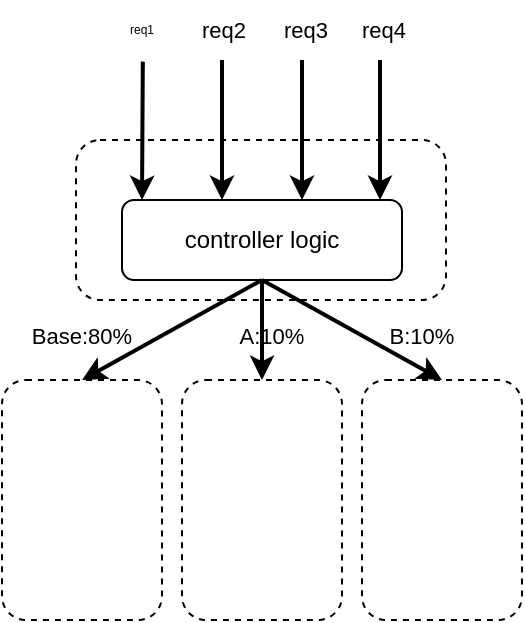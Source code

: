 <mxfile version="14.8.2" type="github">
  <diagram id="t6u6sFp4Q8MImZV2FgV0" name="Page-1">
    <mxGraphModel dx="378" dy="246" grid="1" gridSize="10" guides="1" tooltips="1" connect="1" arrows="1" fold="1" page="1" pageScale="1" pageWidth="850" pageHeight="1100" math="0" shadow="0">
      <root>
        <mxCell id="0" />
        <mxCell id="1" parent="0" />
        <mxCell id="OG7HBV8m11MwtrWSij0R-9" value="" style="rounded=1;whiteSpace=wrap;html=1;dashed=1;" vertex="1" parent="1">
          <mxGeometry x="147" y="200" width="185" height="80" as="geometry" />
        </mxCell>
        <mxCell id="OG7HBV8m11MwtrWSij0R-1" value="" style="endArrow=classic;html=1;strokeWidth=2;exitX=0.347;exitY=1.027;exitDx=0;exitDy=0;exitPerimeter=0;" edge="1" parent="1">
          <mxGeometry width="50" height="50" relative="1" as="geometry">
            <mxPoint x="180.41" y="160.81" as="sourcePoint" />
            <mxPoint x="180" y="230" as="targetPoint" />
          </mxGeometry>
        </mxCell>
        <mxCell id="OG7HBV8m11MwtrWSij0R-2" value="" style="endArrow=classic;html=1;strokeWidth=2;" edge="1" parent="1">
          <mxGeometry width="50" height="50" relative="1" as="geometry">
            <mxPoint x="220" y="160" as="sourcePoint" />
            <mxPoint x="220" y="230" as="targetPoint" />
          </mxGeometry>
        </mxCell>
        <mxCell id="OG7HBV8m11MwtrWSij0R-3" value="" style="endArrow=classic;html=1;strokeWidth=2;" edge="1" parent="1">
          <mxGeometry width="50" height="50" relative="1" as="geometry">
            <mxPoint x="260" y="160" as="sourcePoint" />
            <mxPoint x="260" y="230" as="targetPoint" />
          </mxGeometry>
        </mxCell>
        <mxCell id="OG7HBV8m11MwtrWSij0R-4" value="" style="endArrow=classic;html=1;strokeWidth=2;" edge="1" parent="1">
          <mxGeometry width="50" height="50" relative="1" as="geometry">
            <mxPoint x="299" y="160" as="sourcePoint" />
            <mxPoint x="299" y="230" as="targetPoint" />
          </mxGeometry>
        </mxCell>
        <mxCell id="OG7HBV8m11MwtrWSij0R-10" value="controller logic" style="rounded=1;whiteSpace=wrap;html=1;" vertex="1" parent="1">
          <mxGeometry x="170" y="230" width="140" height="40" as="geometry" />
        </mxCell>
        <mxCell id="OG7HBV8m11MwtrWSij0R-12" value="&lt;font style=&quot;font-size: 6px&quot;&gt;req1&lt;/font&gt;" style="text;html=1;strokeColor=none;fillColor=none;align=center;verticalAlign=middle;whiteSpace=wrap;rounded=0;fontSize=6;" vertex="1" parent="1">
          <mxGeometry x="170" y="135" width="20" height="20" as="geometry" />
        </mxCell>
        <mxCell id="OG7HBV8m11MwtrWSij0R-13" value="&lt;font style=&quot;font-size: 11px&quot;&gt;req2&lt;/font&gt;" style="text;html=1;strokeColor=none;fillColor=none;align=center;verticalAlign=middle;whiteSpace=wrap;rounded=0;" vertex="1" parent="1">
          <mxGeometry x="206" y="130" width="30" height="30" as="geometry" />
        </mxCell>
        <mxCell id="OG7HBV8m11MwtrWSij0R-14" value="&lt;font style=&quot;font-size: 11px&quot;&gt;req3&lt;/font&gt;" style="text;html=1;strokeColor=none;fillColor=none;align=center;verticalAlign=middle;whiteSpace=wrap;rounded=0;" vertex="1" parent="1">
          <mxGeometry x="247" y="130" width="30" height="30" as="geometry" />
        </mxCell>
        <mxCell id="OG7HBV8m11MwtrWSij0R-15" value="&lt;font style=&quot;font-size: 11px&quot;&gt;req4&lt;/font&gt;" style="text;html=1;strokeColor=none;fillColor=none;align=center;verticalAlign=middle;whiteSpace=wrap;rounded=0;" vertex="1" parent="1">
          <mxGeometry x="286" y="130" width="30" height="30" as="geometry" />
        </mxCell>
        <mxCell id="OG7HBV8m11MwtrWSij0R-16" value="" style="endArrow=classic;html=1;strokeWidth=2;exitX=0.5;exitY=1;exitDx=0;exitDy=0;" edge="1" parent="1" source="OG7HBV8m11MwtrWSij0R-10">
          <mxGeometry width="50" height="50" relative="1" as="geometry">
            <mxPoint x="240" y="320" as="sourcePoint" />
            <mxPoint x="150" y="320" as="targetPoint" />
          </mxGeometry>
        </mxCell>
        <mxCell id="OG7HBV8m11MwtrWSij0R-17" value="" style="endArrow=classic;html=1;strokeWidth=2;" edge="1" parent="1">
          <mxGeometry width="50" height="50" relative="1" as="geometry">
            <mxPoint x="240" y="270" as="sourcePoint" />
            <mxPoint x="240" y="320" as="targetPoint" />
          </mxGeometry>
        </mxCell>
        <mxCell id="OG7HBV8m11MwtrWSij0R-18" value="" style="endArrow=classic;html=1;strokeWidth=2;" edge="1" parent="1">
          <mxGeometry width="50" height="50" relative="1" as="geometry">
            <mxPoint x="240" y="270" as="sourcePoint" />
            <mxPoint x="330" y="320" as="targetPoint" />
          </mxGeometry>
        </mxCell>
        <mxCell id="OG7HBV8m11MwtrWSij0R-19" value="" style="rounded=1;whiteSpace=wrap;html=1;dashed=1;" vertex="1" parent="1">
          <mxGeometry x="110" y="320" width="80" height="120" as="geometry" />
        </mxCell>
        <mxCell id="OG7HBV8m11MwtrWSij0R-20" value="" style="rounded=1;whiteSpace=wrap;html=1;dashed=1;" vertex="1" parent="1">
          <mxGeometry x="200" y="320" width="80" height="120" as="geometry" />
        </mxCell>
        <mxCell id="OG7HBV8m11MwtrWSij0R-21" value="" style="rounded=1;whiteSpace=wrap;html=1;dashed=1;" vertex="1" parent="1">
          <mxGeometry x="290" y="320" width="80" height="120" as="geometry" />
        </mxCell>
        <mxCell id="OG7HBV8m11MwtrWSij0R-22" value="&lt;font style=&quot;font-size: 11px&quot;&gt;Base:80%&lt;/font&gt;" style="text;html=1;strokeColor=none;fillColor=none;align=center;verticalAlign=middle;whiteSpace=wrap;rounded=0;dashed=1;" vertex="1" parent="1">
          <mxGeometry x="130" y="288" width="40" height="20" as="geometry" />
        </mxCell>
        <mxCell id="OG7HBV8m11MwtrWSij0R-23" value="&lt;span style=&quot;font-size: 11px&quot;&gt;A:10%&lt;/span&gt;" style="text;html=1;strokeColor=none;fillColor=none;align=center;verticalAlign=middle;whiteSpace=wrap;rounded=0;dashed=1;" vertex="1" parent="1">
          <mxGeometry x="225" y="288" width="40" height="20" as="geometry" />
        </mxCell>
        <mxCell id="OG7HBV8m11MwtrWSij0R-24" value="&lt;span style=&quot;font-size: 11px&quot;&gt;B:10%&lt;/span&gt;" style="text;html=1;strokeColor=none;fillColor=none;align=center;verticalAlign=middle;whiteSpace=wrap;rounded=0;dashed=1;" vertex="1" parent="1">
          <mxGeometry x="300" y="288" width="40" height="20" as="geometry" />
        </mxCell>
      </root>
    </mxGraphModel>
  </diagram>
</mxfile>
